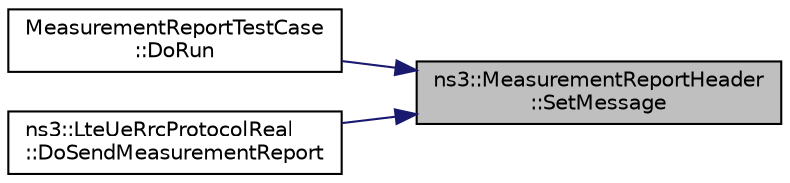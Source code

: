 digraph "ns3::MeasurementReportHeader::SetMessage"
{
 // LATEX_PDF_SIZE
  edge [fontname="Helvetica",fontsize="10",labelfontname="Helvetica",labelfontsize="10"];
  node [fontname="Helvetica",fontsize="10",shape=record];
  rankdir="RL";
  Node1 [label="ns3::MeasurementReportHeader\l::SetMessage",height=0.2,width=0.4,color="black", fillcolor="grey75", style="filled", fontcolor="black",tooltip="Receives a MeasurementReport IE and stores the contents into the class attributes."];
  Node1 -> Node2 [dir="back",color="midnightblue",fontsize="10",style="solid",fontname="Helvetica"];
  Node2 [label="MeasurementReportTestCase\l::DoRun",height=0.2,width=0.4,color="black", fillcolor="white", style="filled",URL="$class_measurement_report_test_case.html#adcfdbf787e4820120911329dd17b34df",tooltip="Implementation to actually run this TestCase."];
  Node1 -> Node3 [dir="back",color="midnightblue",fontsize="10",style="solid",fontname="Helvetica"];
  Node3 [label="ns3::LteUeRrcProtocolReal\l::DoSendMeasurementReport",height=0.2,width=0.4,color="black", fillcolor="white", style="filled",URL="$classns3_1_1_lte_ue_rrc_protocol_real.html#ac41ee20df1ad7487e5567e42af85a240",tooltip="Send measurement report function."];
}
